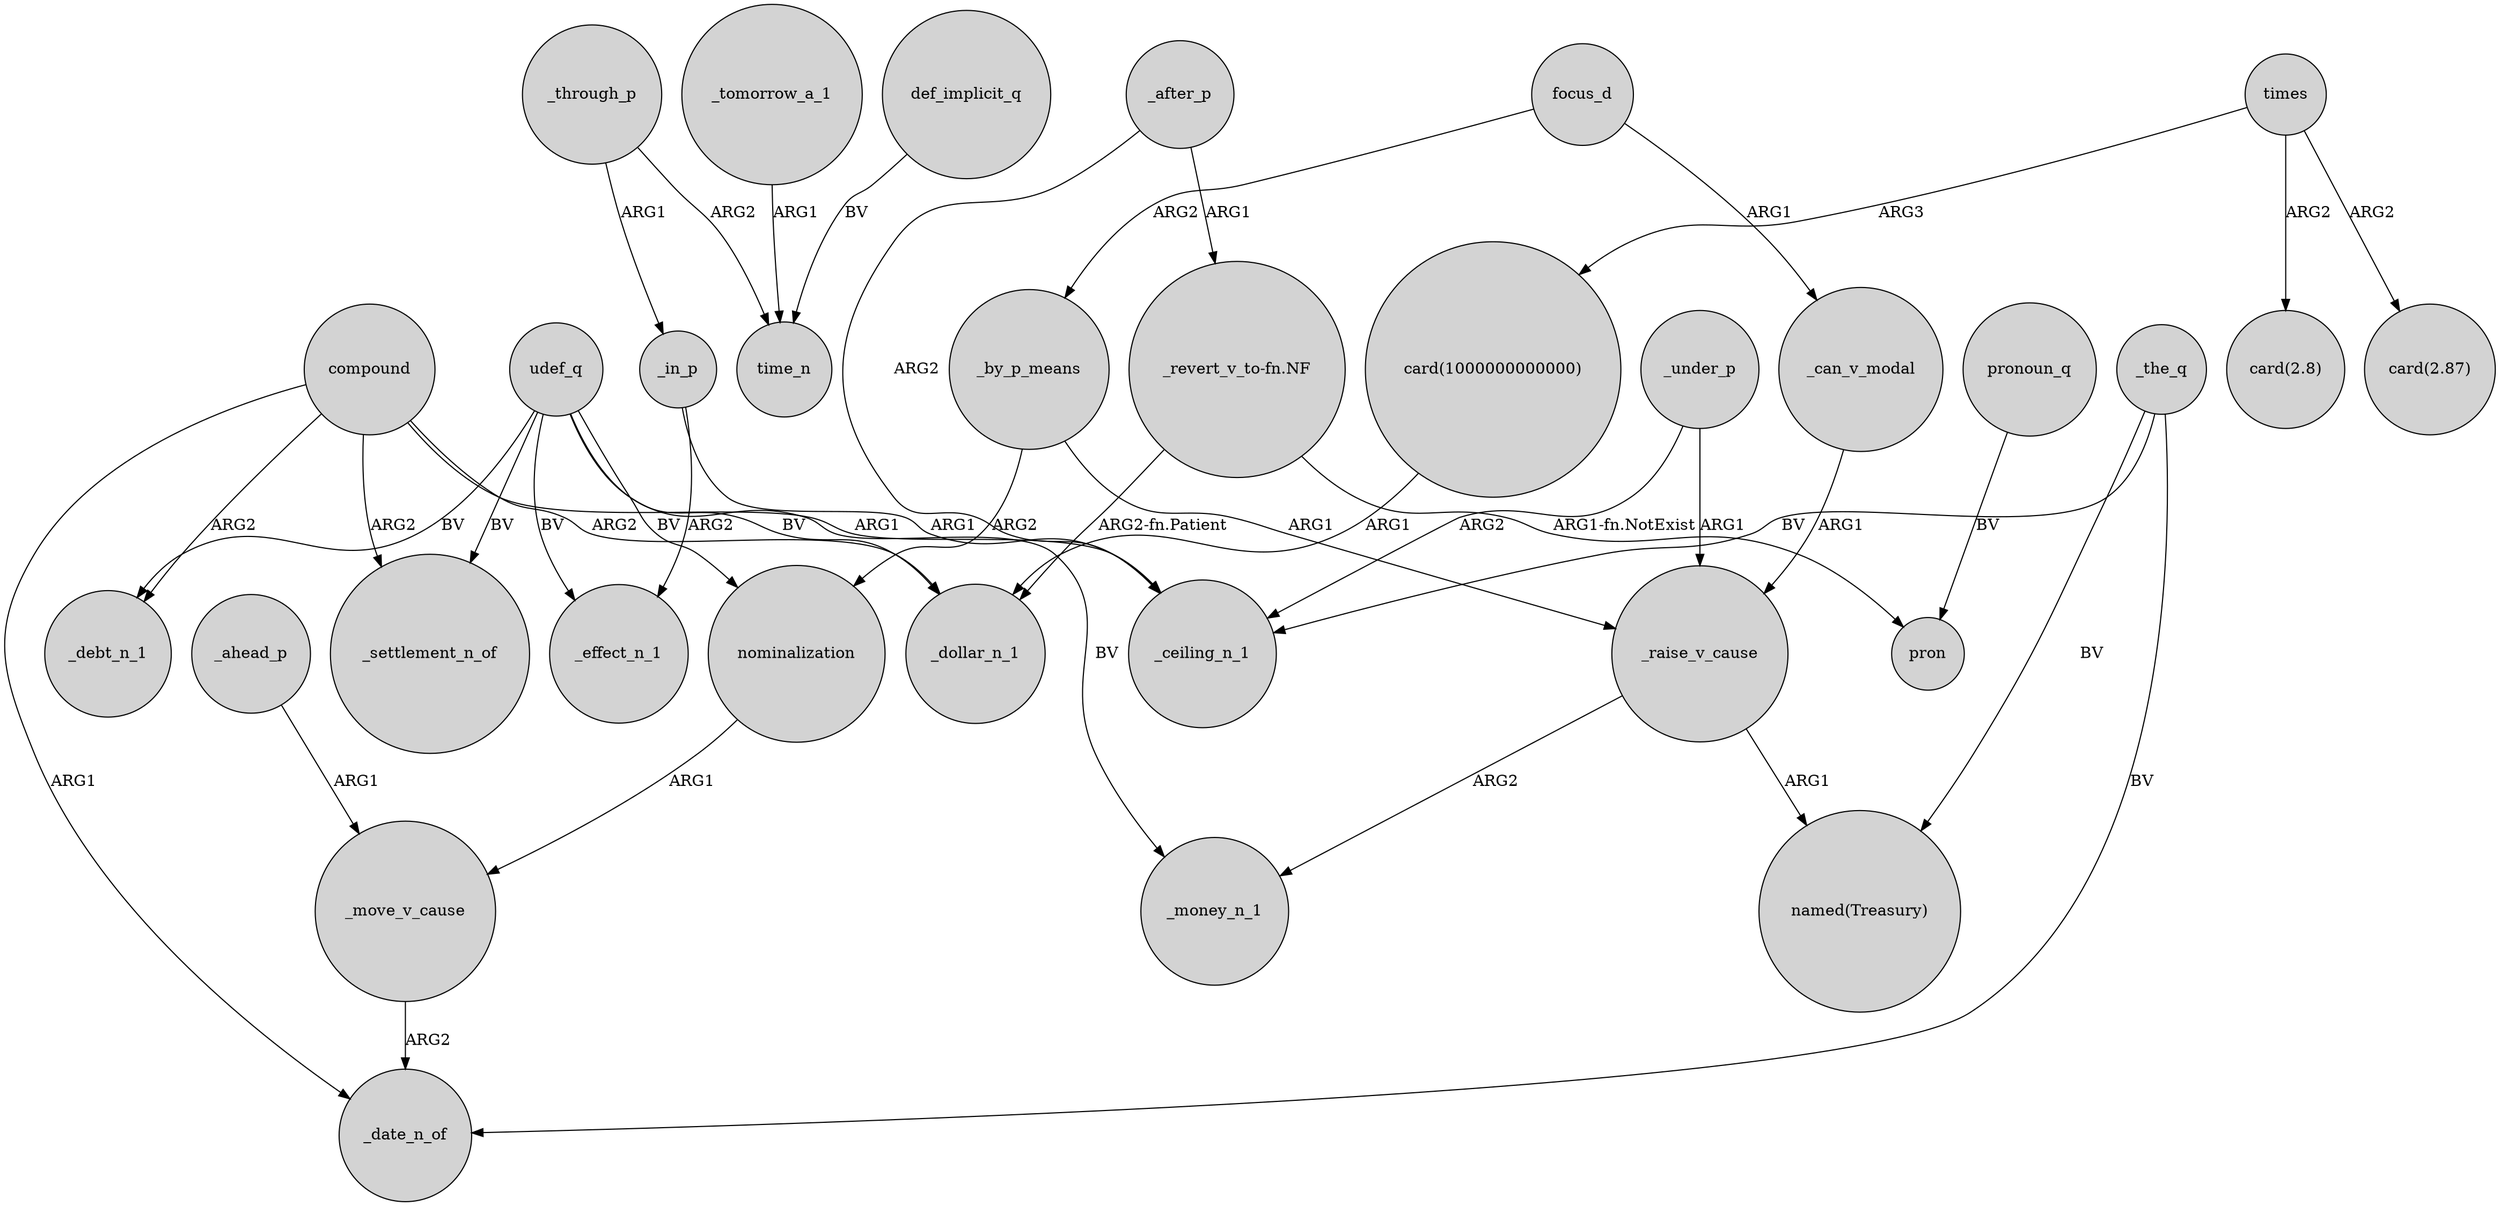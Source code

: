 digraph {
	node [shape=circle style=filled]
	"_revert_v_to-fn.NF" -> pron [label="ARG1-fn.NotExist"]
	udef_q -> _money_n_1 [label=BV]
	_through_p -> time_n [label=ARG2]
	_by_p_means -> nominalization [label=ARG2]
	_tomorrow_a_1 -> time_n [label=ARG1]
	_the_q -> _date_n_of [label=BV]
	udef_q -> _debt_n_1 [label=BV]
	compound -> _debt_n_1 [label=ARG2]
	focus_d -> _by_p_means [label=ARG2]
	_after_p -> "_revert_v_to-fn.NF" [label=ARG1]
	_through_p -> _in_p [label=ARG1]
	_in_p -> _effect_n_1 [label=ARG2]
	udef_q -> _effect_n_1 [label=BV]
	_move_v_cause -> _date_n_of [label=ARG2]
	"card(1000000000000)" -> _dollar_n_1 [label=ARG1]
	compound -> _date_n_of [label=ARG1]
	"_revert_v_to-fn.NF" -> _dollar_n_1 [label="ARG2-fn.Patient"]
	times -> "card(2.87)" [label=ARG2]
	compound -> _settlement_n_of [label=ARG2]
	pronoun_q -> pron [label=BV]
	_under_p -> _raise_v_cause [label=ARG1]
	times -> "card(1000000000000)" [label=ARG3]
	nominalization -> _move_v_cause [label=ARG1]
	_in_p -> _ceiling_n_1 [label=ARG1]
	_ahead_p -> _move_v_cause [label=ARG1]
	_after_p -> _ceiling_n_1 [label=ARG2]
	udef_q -> nominalization [label=BV]
	times -> "card(2.8)" [label=ARG2]
	compound -> _ceiling_n_1 [label=ARG1]
	_the_q -> "named(Treasury)" [label=BV]
	udef_q -> _settlement_n_of [label=BV]
	_by_p_means -> _raise_v_cause [label=ARG1]
	focus_d -> _can_v_modal [label=ARG1]
	udef_q -> _dollar_n_1 [label=BV]
	_under_p -> _ceiling_n_1 [label=ARG2]
	_raise_v_cause -> _money_n_1 [label=ARG2]
	compound -> _dollar_n_1 [label=ARG2]
	_the_q -> _ceiling_n_1 [label=BV]
	_raise_v_cause -> "named(Treasury)" [label=ARG1]
	def_implicit_q -> time_n [label=BV]
	_can_v_modal -> _raise_v_cause [label=ARG1]
}
